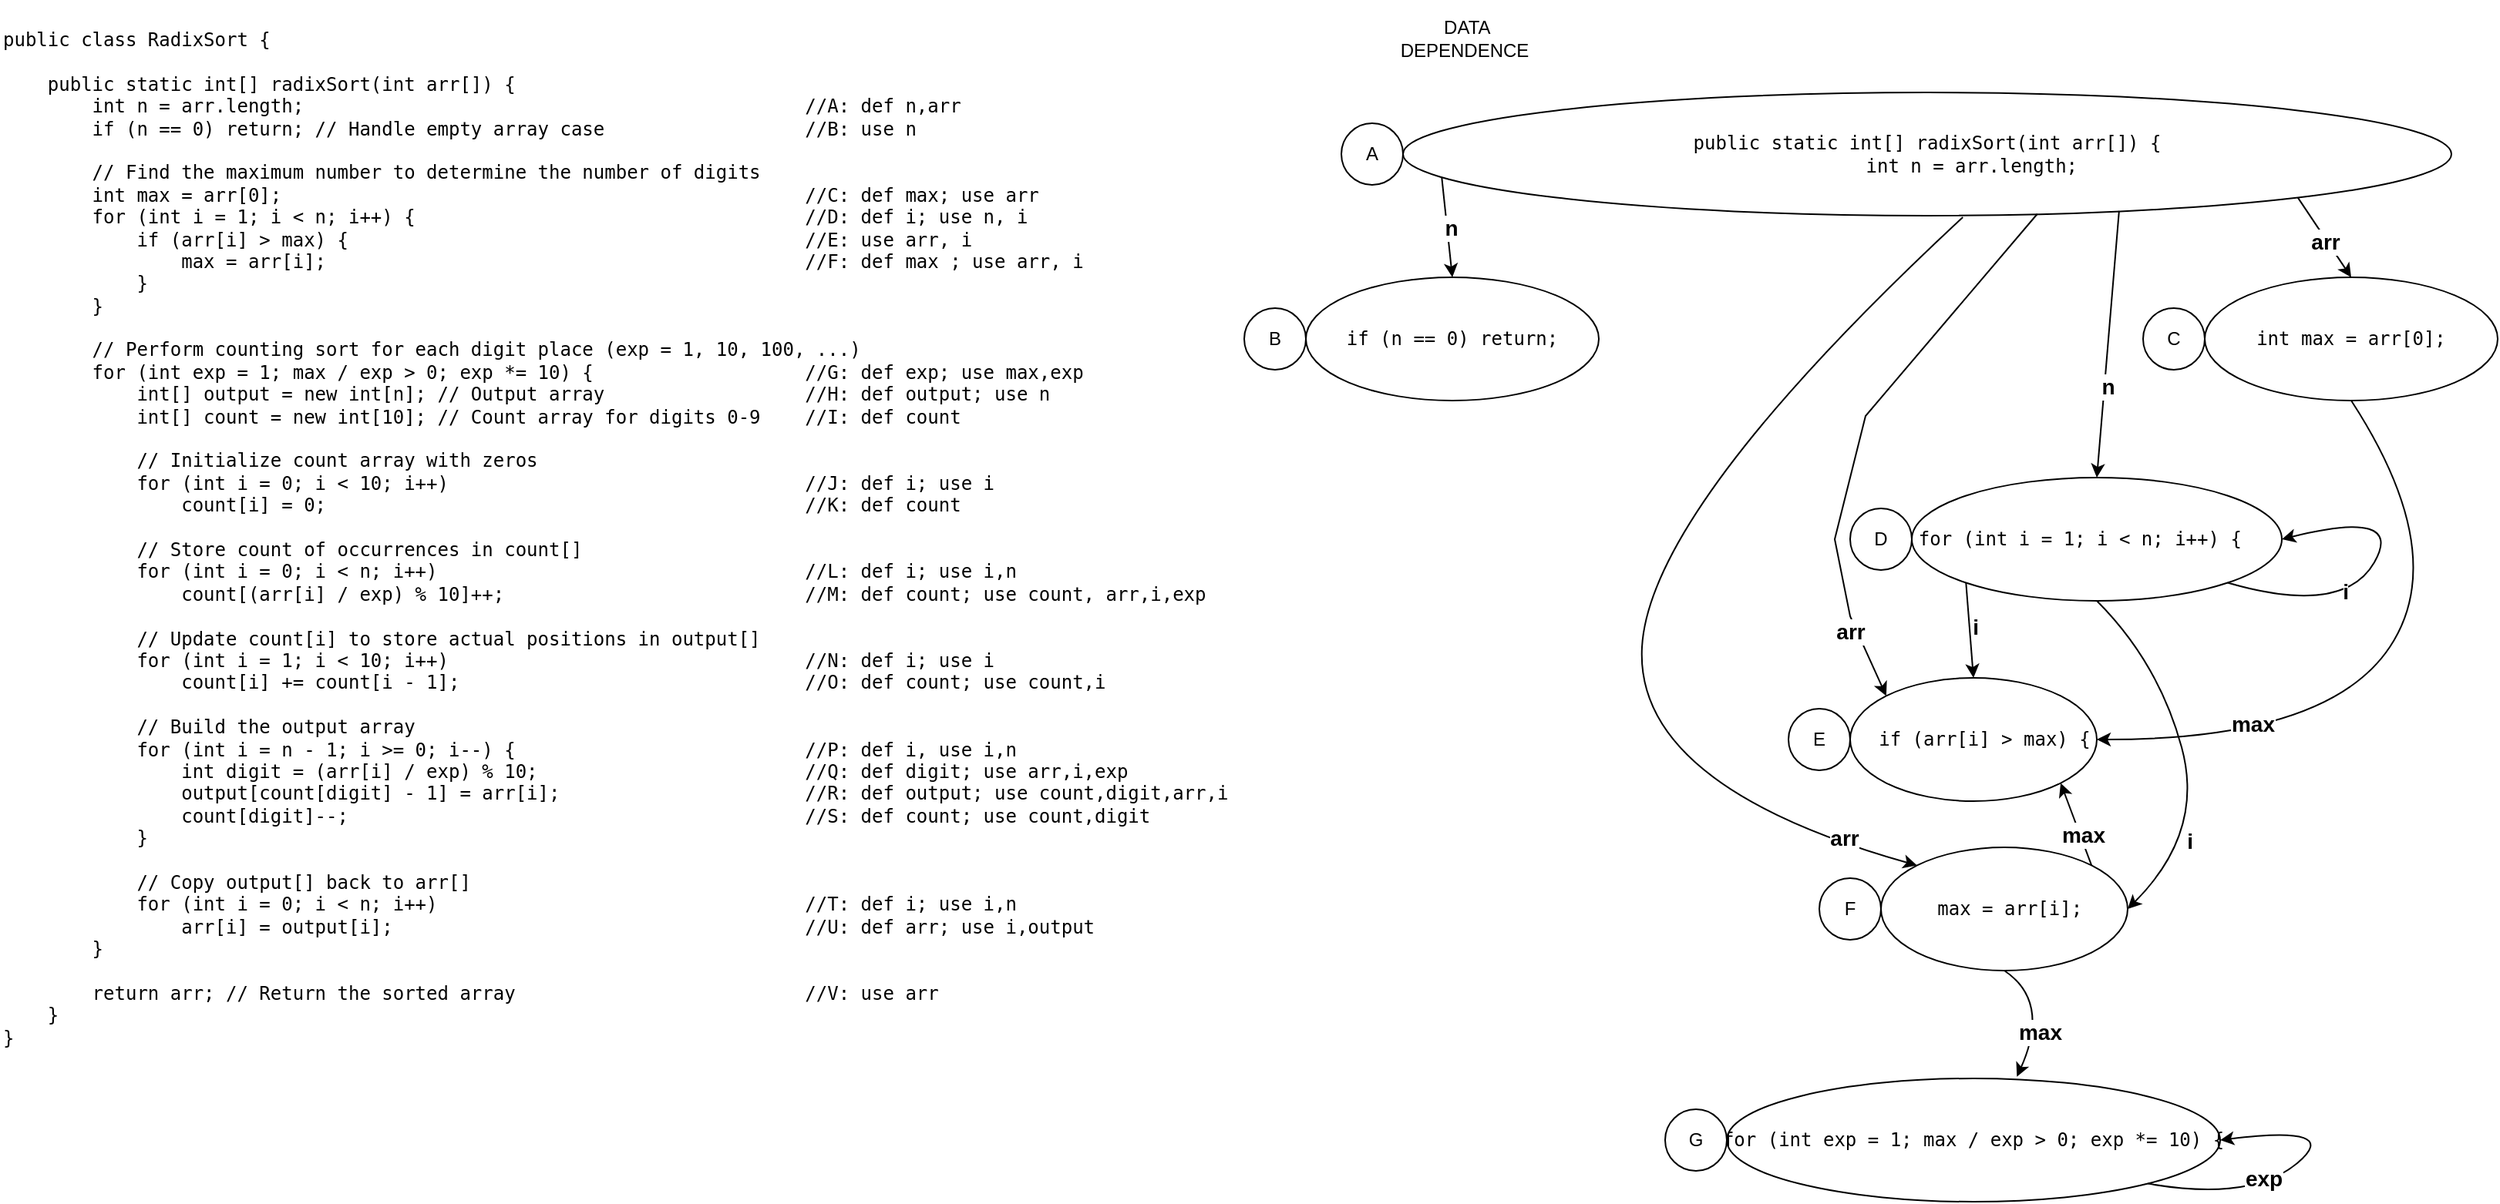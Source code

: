<mxfile version="26.2.3">
  <diagram name="Pagina-1" id="IpRWa3jcy0147Zh6d9rQ">
    <mxGraphModel dx="985" dy="537" grid="1" gridSize="10" guides="1" tooltips="1" connect="1" arrows="1" fold="1" page="1" pageScale="1" pageWidth="827" pageHeight="1169" math="0" shadow="0">
      <root>
        <mxCell id="0" />
        <mxCell id="1" parent="0" />
        <mxCell id="yl5XS7yj3IDsIzwmvnov-1" value="&lt;pre id=&quot;yui_3_18_1_1_1743842538325_100&quot;&gt;&lt;code class=&quot;language-java&quot;&gt;public class RadixSort {&lt;br&gt;&lt;br&gt;    public static int[] radixSort(int arr[]) {&lt;br&gt;        int n = arr.length;&lt;span style=&quot;white-space: pre;&quot;&gt;&#x9;&lt;/span&gt;&lt;span style=&quot;white-space: pre;&quot;&gt;&#x9;&lt;span style=&quot;white-space: pre;&quot;&gt;&#x9;&lt;/span&gt;&lt;/span&gt;&lt;span style=&quot;white-space: pre;&quot;&gt;&#x9;&lt;/span&gt;&lt;span style=&quot;white-space: pre;&quot;&gt;&#x9;&lt;/span&gt;&lt;span style=&quot;white-space: pre;&quot;&gt;&#x9;&lt;/span&gt;&lt;span style=&quot;white-space: pre;&quot;&gt;//A: def n,arr&lt;/span&gt;&lt;br&gt;        if (n == 0) return; // Handle empty array case&lt;span style=&quot;white-space: pre;&quot;&gt;&#x9;&lt;/span&gt;&lt;span style=&quot;white-space: pre;&quot;&gt;&#x9;&lt;/span&gt;&lt;span style=&quot;white-space: pre;&quot;&gt;&#x9;&lt;/span&gt;//B: use n&lt;br&gt;&lt;br&gt;        // Find the maximum number to determine the number of digits&lt;br&gt;        int max = arr[0];&lt;span style=&quot;white-space: pre;&quot;&gt;&#x9;&lt;/span&gt;&lt;span style=&quot;white-space: pre;&quot;&gt;&#x9;&lt;/span&gt;&lt;span style=&quot;white-space: pre;&quot;&gt;&#x9;&lt;/span&gt;&lt;span style=&quot;white-space: pre;&quot;&gt;&#x9;&lt;/span&gt;&lt;span style=&quot;white-space: pre;&quot;&gt;&#x9;&lt;/span&gt;&lt;span style=&quot;white-space: pre;&quot;&gt;&#x9;//&lt;/span&gt;C: def max; use arr&lt;br&gt;        for (int i = 1; i &amp;lt; n; i++) {&lt;span style=&quot;white-space: pre;&quot;&gt;&#x9;&lt;/span&gt;&lt;span style=&quot;white-space: pre;&quot;&gt;&#x9;&lt;/span&gt;&lt;span style=&quot;white-space: pre;&quot;&gt;&#x9;&lt;/span&gt;&lt;span style=&quot;white-space: pre;&quot;&gt;&#x9;&lt;/span&gt;&lt;span style=&quot;white-space: pre;&quot;&gt;&#x9;&lt;/span&gt;//D: def i; use n, i&lt;br&gt;            if (arr[i] &amp;gt; max) {&lt;span style=&quot;white-space: pre;&quot;&gt;&#x9;&lt;/span&gt;&lt;span style=&quot;white-space: pre;&quot;&gt;&#x9;&lt;/span&gt;&lt;span style=&quot;white-space: pre;&quot;&gt;&#x9;&lt;/span&gt;&lt;span style=&quot;white-space: pre;&quot;&gt;&#x9;&lt;/span&gt;&lt;span style=&quot;white-space: pre;&quot;&gt;&#x9;&lt;/span&gt;&lt;span style=&quot;white-space: pre;&quot;&gt;&#x9;&lt;/span&gt;//E: use arr, i&lt;br&gt;                max = arr[i];&lt;span style=&quot;white-space: pre;&quot;&gt;&#x9;&lt;/span&gt;&lt;span style=&quot;white-space: pre;&quot;&gt;&#x9;&lt;/span&gt;&lt;span style=&quot;white-space: pre;&quot;&gt;&#x9;&lt;/span&gt;&lt;span style=&quot;white-space: pre;&quot;&gt;&#x9;&lt;/span&gt;&lt;span style=&quot;white-space: pre;&quot;&gt;&#x9;&lt;/span&gt;&lt;span style=&quot;white-space: pre;&quot;&gt;&#x9;&lt;/span&gt;//F: def max ; use arr, i&lt;br&gt;            }&lt;br&gt;        }&lt;br&gt;&lt;br&gt;        // Perform counting sort for each digit place (exp = 1, 10, 100, ...)&lt;br&gt;        for (int exp = 1; max / exp &amp;gt; 0; exp *= 10) {&lt;span style=&quot;white-space: pre;&quot;&gt;&#x9;&lt;/span&gt;&lt;span style=&quot;white-space: pre;&quot;&gt;&#x9;&lt;/span&gt;&lt;span style=&quot;white-space: pre;&quot;&gt;&#x9;&lt;/span&gt;&lt;span style=&quot;white-space: pre;&quot;&gt;//&lt;/span&gt;G: def exp; use max,exp&lt;br&gt;            int[] output = new int[n]; // Output array&lt;span style=&quot;white-space: pre;&quot;&gt;&#x9;&lt;/span&gt;&lt;span style=&quot;white-space: pre;&quot;&gt;&#x9;&lt;/span&gt;&lt;span style=&quot;white-space: pre;&quot;&gt;&#x9;&lt;/span&gt;//H: def output; use n&lt;br&gt;            int[] count = new int[10]; // Count array for digits 0-9&lt;span style=&quot;white-space: pre;&quot;&gt;&#x9;&lt;/span&gt;//I: def count&lt;br&gt;&lt;br&gt;            // Initialize count array with zeros&lt;br&gt;            for (int i = 0; i &amp;lt; 10; i++)&lt;span style=&quot;white-space: pre;&quot;&gt;&#x9;&lt;/span&gt;&lt;span style=&quot;white-space: pre;&quot;&gt;&#x9;&lt;/span&gt;&lt;span style=&quot;white-space: pre;&quot;&gt;&#x9;&lt;/span&gt;&lt;span style=&quot;white-space: pre;&quot;&gt;&#x9;&lt;/span&gt;//J: def i; use i&lt;br&gt;                count[i] = 0;&lt;span style=&quot;white-space: pre;&quot;&gt;&#x9;&lt;/span&gt;&lt;span style=&quot;white-space: pre;&quot;&gt;&#x9;&lt;/span&gt;&lt;span style=&quot;white-space: pre;&quot;&gt;&#x9;&lt;/span&gt;&lt;span style=&quot;white-space: pre;&quot;&gt;&#x9;&lt;/span&gt;&lt;span style=&quot;white-space: pre;&quot;&gt;&#x9;&lt;/span&gt;&lt;span style=&quot;white-space: pre;&quot;&gt;&#x9;&lt;/span&gt;//K: def count&lt;br&gt;&lt;br&gt;            // Store count of occurrences in count[]&lt;br&gt;            for (int i = 0; i &amp;lt; n; i++)&lt;span style=&quot;white-space: pre;&quot;&gt;&#x9;&lt;/span&gt;&lt;span style=&quot;white-space: pre;&quot;&gt;&#x9;&lt;/span&gt;&lt;span style=&quot;white-space: pre;&quot;&gt;&#x9;&lt;/span&gt;&lt;span style=&quot;white-space: pre;&quot;&gt;&#x9;&lt;/span&gt;&lt;span style=&quot;white-space: pre;&quot;&gt;&#x9;&lt;/span&gt;//L: def i; use i,n&lt;br&gt;                count[(arr[i] / exp) % 10]++;&lt;span style=&quot;white-space: pre;&quot;&gt;&#x9;&lt;/span&gt;&lt;span style=&quot;white-space: pre;&quot;&gt;&#x9;&lt;/span&gt;&lt;span style=&quot;white-space: pre;&quot;&gt;&#x9;&lt;/span&gt;&lt;span style=&quot;white-space: pre;&quot;&gt;&#x9;&lt;/span&gt;//M: def count; use count, arr,i,exp&lt;br&gt;&lt;br&gt;            // Update count[i] to store actual positions in output[]&lt;br&gt;            for (int i = 1; i &amp;lt; 10; i++)&lt;span style=&quot;white-space: pre;&quot;&gt;&#x9;&lt;/span&gt;&lt;span style=&quot;white-space: pre;&quot;&gt;&#x9;&lt;/span&gt;&lt;span style=&quot;white-space: pre;&quot;&gt;&#x9;&lt;/span&gt;&lt;span style=&quot;white-space: pre;&quot;&gt;&#x9;&lt;/span&gt;//N: def i; use i&lt;br&gt;                count[i] += count[i - 1];&lt;span style=&quot;white-space: pre;&quot;&gt;&#x9;&lt;/span&gt;&lt;span style=&quot;white-space: pre;&quot;&gt;&#x9;&lt;/span&gt;&lt;span style=&quot;white-space: pre;&quot;&gt;&#x9;&lt;/span&gt;&lt;span style=&quot;white-space: pre;&quot;&gt;&#x9;&lt;/span&gt;//O: def count; use count,i&lt;br&gt;&lt;br&gt;            // Build the output array&lt;br&gt;            for (int i = n - 1; i &amp;gt;= 0; i--) {&lt;span style=&quot;white-space: pre;&quot;&gt;&#x9;&lt;/span&gt;&lt;span style=&quot;white-space: pre;&quot;&gt;&#x9;&lt;/span&gt;&lt;span style=&quot;white-space: pre;&quot;&gt;&#x9;&lt;/span&gt;&lt;span style=&quot;white-space: pre;&quot;&gt;&#x9;&lt;/span&gt;//P: def i, use i,n&lt;br&gt;                int digit = (arr[i] / exp) % 10;&lt;span style=&quot;white-space: pre;&quot;&gt;&#x9;&lt;/span&gt;&lt;span style=&quot;white-space: pre;&quot;&gt;&#x9;&lt;/span&gt;&lt;span style=&quot;white-space: pre;&quot;&gt;&#x9;&lt;/span&gt;//Q: def digit; use arr,i,exp&lt;br&gt;                output[count[digit] - 1] = arr[i];&lt;span style=&quot;white-space: pre;&quot;&gt;&#x9;&lt;/span&gt;&lt;span style=&quot;white-space: pre;&quot;&gt;&#x9;&lt;/span&gt;&lt;span style=&quot;white-space: pre;&quot;&gt;&#x9;&lt;/span&gt;//R: def output; use count,digit,arr,i&lt;br&gt;                count[digit]--;&lt;span style=&quot;white-space: pre;&quot;&gt;&#x9;&lt;/span&gt;&lt;span style=&quot;white-space: pre;&quot;&gt;&#x9;&lt;/span&gt;&lt;span style=&quot;white-space: pre;&quot;&gt;&#x9;&lt;/span&gt;&lt;span style=&quot;white-space: pre;&quot;&gt;&#x9;&lt;/span&gt;&lt;span style=&quot;white-space: pre;&quot;&gt;&#x9;&lt;/span&gt;&lt;span style=&quot;white-space: pre;&quot;&gt;&#x9;&lt;/span&gt;//S: def count; use count,digit&lt;br&gt;            }&lt;br&gt;&lt;br&gt;            // Copy output[] back to arr[]&lt;br&gt;            for (int i = 0; i &amp;lt; n; i++)&lt;span style=&quot;white-space: pre;&quot;&gt;&#x9;&lt;/span&gt;&lt;span style=&quot;white-space: pre;&quot;&gt;&#x9;&lt;/span&gt;&lt;span style=&quot;white-space: pre;&quot;&gt;&#x9;&lt;/span&gt;&lt;span style=&quot;white-space: pre;&quot;&gt;&#x9;&lt;/span&gt;&lt;span style=&quot;white-space: pre;&quot;&gt;&#x9;&lt;/span&gt;//T: def i; use i,n&lt;br&gt;                arr[i] = output[i];&lt;span style=&quot;white-space: pre;&quot;&gt;&#x9;&lt;/span&gt;&lt;span style=&quot;white-space: pre;&quot;&gt;&#x9;&lt;/span&gt;&lt;span style=&quot;white-space: pre;&quot;&gt;&#x9;&lt;/span&gt;&lt;span style=&quot;white-space: pre;&quot;&gt;&#x9;&lt;/span&gt;&lt;span style=&quot;white-space: pre;&quot;&gt;&#x9;&lt;/span&gt;//U: def arr; use i,output&lt;br&gt;        }&lt;br&gt;        &lt;br&gt;        return arr; // Return the sorted array&lt;span style=&quot;white-space: pre;&quot;&gt;&#x9;&lt;/span&gt;&lt;span style=&quot;white-space: pre;&quot;&gt;&#x9;&lt;/span&gt;&lt;span style=&quot;white-space: pre;&quot;&gt;&#x9;&lt;/span&gt;&lt;span style=&quot;white-space: pre;&quot;&gt;&#x9;&lt;/span&gt;//V: use arr&lt;br&gt;    }&lt;br&gt;}&lt;/code&gt;&lt;/pre&gt;" style="text;html=1;whiteSpace=wrap;overflow=hidden;rounded=0;" vertex="1" parent="1">
          <mxGeometry x="20" y="20" width="800" height="700" as="geometry" />
        </mxCell>
        <mxCell id="yl5XS7yj3IDsIzwmvnov-2" value="&lt;pre id=&quot;yui_3_18_1_1_1743842538325_100&quot;&gt;&lt;code class=&quot;language-java&quot;&gt;public static int[] radixSort(int arr[]) {&lt;br&gt;        int n = arr.length;&lt;/code&gt;&lt;/pre&gt;" style="ellipse;whiteSpace=wrap;html=1;" vertex="1" parent="1">
          <mxGeometry x="930" y="80" width="680" height="80" as="geometry" />
        </mxCell>
        <mxCell id="yl5XS7yj3IDsIzwmvnov-3" value="A" style="ellipse;whiteSpace=wrap;html=1;" vertex="1" parent="1">
          <mxGeometry x="890" y="100" width="40" height="40" as="geometry" />
        </mxCell>
        <mxCell id="yl5XS7yj3IDsIzwmvnov-4" value="&amp;nbsp;DATA DEPENDENCE" style="text;html=1;align=center;verticalAlign=middle;whiteSpace=wrap;rounded=0;" vertex="1" parent="1">
          <mxGeometry x="910" y="30" width="120" height="30" as="geometry" />
        </mxCell>
        <mxCell id="yl5XS7yj3IDsIzwmvnov-5" value="&lt;pre id=&quot;yui_3_18_1_1_1743842538325_100&quot;&gt;&lt;code class=&quot;language-java&quot;&gt;if (n == 0) return;&lt;/code&gt;&lt;/pre&gt;" style="ellipse;whiteSpace=wrap;html=1;" vertex="1" parent="1">
          <mxGeometry x="867" y="200" width="190" height="80" as="geometry" />
        </mxCell>
        <mxCell id="yl5XS7yj3IDsIzwmvnov-6" value="B" style="ellipse;whiteSpace=wrap;html=1;" vertex="1" parent="1">
          <mxGeometry x="827" y="220" width="40" height="40" as="geometry" />
        </mxCell>
        <mxCell id="yl5XS7yj3IDsIzwmvnov-7" value="" style="endArrow=classic;html=1;rounded=0;exitX=0.037;exitY=0.693;exitDx=0;exitDy=0;entryX=0.5;entryY=0;entryDx=0;entryDy=0;fontSize=14;exitPerimeter=0;" edge="1" parent="1" source="yl5XS7yj3IDsIzwmvnov-2" target="yl5XS7yj3IDsIzwmvnov-5">
          <mxGeometry width="50" height="50" relative="1" as="geometry">
            <mxPoint x="860" y="420" as="sourcePoint" />
            <mxPoint x="910" y="370" as="targetPoint" />
          </mxGeometry>
        </mxCell>
        <mxCell id="yl5XS7yj3IDsIzwmvnov-9" value="&lt;div&gt;&lt;b&gt;n&lt;/b&gt;&lt;/div&gt;" style="edgeLabel;html=1;align=center;verticalAlign=middle;resizable=0;points=[];fontSize=14;" vertex="1" connectable="0" parent="yl5XS7yj3IDsIzwmvnov-7">
          <mxGeometry x="-0.034" y="2" relative="1" as="geometry">
            <mxPoint y="1" as="offset" />
          </mxGeometry>
        </mxCell>
        <mxCell id="yl5XS7yj3IDsIzwmvnov-11" value="&lt;pre id=&quot;yui_3_18_1_1_1743842538325_100&quot;&gt;&lt;code class=&quot;language-java&quot;&gt;int max = arr[0];&lt;/code&gt;&lt;/pre&gt;" style="ellipse;whiteSpace=wrap;html=1;" vertex="1" parent="1">
          <mxGeometry x="1450" y="200" width="190" height="80" as="geometry" />
        </mxCell>
        <mxCell id="yl5XS7yj3IDsIzwmvnov-12" value="C" style="ellipse;whiteSpace=wrap;html=1;" vertex="1" parent="1">
          <mxGeometry x="1410" y="220" width="40" height="40" as="geometry" />
        </mxCell>
        <mxCell id="yl5XS7yj3IDsIzwmvnov-16" value="" style="endArrow=classic;html=1;rounded=0;exitX=1;exitY=1;exitDx=0;exitDy=0;entryX=0.5;entryY=0;entryDx=0;entryDy=0;" edge="1" parent="1" source="yl5XS7yj3IDsIzwmvnov-2" target="yl5XS7yj3IDsIzwmvnov-11">
          <mxGeometry width="50" height="50" relative="1" as="geometry">
            <mxPoint x="860" y="420" as="sourcePoint" />
            <mxPoint x="910" y="370" as="targetPoint" />
          </mxGeometry>
        </mxCell>
        <mxCell id="yl5XS7yj3IDsIzwmvnov-17" value="&lt;b&gt;arr&lt;/b&gt;" style="edgeLabel;html=1;align=center;verticalAlign=middle;resizable=0;points=[];fontSize=14;" vertex="1" connectable="0" parent="yl5XS7yj3IDsIzwmvnov-16">
          <mxGeometry x="0.032" y="-1" relative="1" as="geometry">
            <mxPoint y="1" as="offset" />
          </mxGeometry>
        </mxCell>
        <mxCell id="yl5XS7yj3IDsIzwmvnov-18" value="&lt;pre id=&quot;yui_3_18_1_1_1743842538325_100&quot;&gt;&lt;code class=&quot;language-java&quot;&gt;for (int i = 1; i &amp;lt; n; i++) {&lt;span style=&quot;white-space: pre;&quot;&gt;&#x9;&lt;/span&gt;&lt;/code&gt;&lt;/pre&gt;" style="ellipse;whiteSpace=wrap;html=1;" vertex="1" parent="1">
          <mxGeometry x="1260" y="330" width="240" height="80" as="geometry" />
        </mxCell>
        <mxCell id="yl5XS7yj3IDsIzwmvnov-19" value="D" style="ellipse;whiteSpace=wrap;html=1;" vertex="1" parent="1">
          <mxGeometry x="1220" y="350" width="40" height="40" as="geometry" />
        </mxCell>
        <mxCell id="yl5XS7yj3IDsIzwmvnov-20" value="" style="endArrow=classic;html=1;rounded=0;exitX=0.683;exitY=0.962;exitDx=0;exitDy=0;exitPerimeter=0;entryX=0.5;entryY=0;entryDx=0;entryDy=0;" edge="1" parent="1" source="yl5XS7yj3IDsIzwmvnov-2" target="yl5XS7yj3IDsIzwmvnov-18">
          <mxGeometry width="50" height="50" relative="1" as="geometry">
            <mxPoint x="860" y="420" as="sourcePoint" />
            <mxPoint x="910" y="370" as="targetPoint" />
          </mxGeometry>
        </mxCell>
        <mxCell id="yl5XS7yj3IDsIzwmvnov-21" value="n" style="edgeLabel;html=1;align=center;verticalAlign=middle;resizable=0;points=[];fontStyle=1;fontSize=14;" vertex="1" connectable="0" parent="yl5XS7yj3IDsIzwmvnov-20">
          <mxGeometry x="0.317" y="2" relative="1" as="geometry">
            <mxPoint as="offset" />
          </mxGeometry>
        </mxCell>
        <mxCell id="yl5XS7yj3IDsIzwmvnov-22" value="" style="curved=1;endArrow=classic;html=1;rounded=0;exitX=1;exitY=1;exitDx=0;exitDy=0;entryX=1;entryY=0.5;entryDx=0;entryDy=0;" edge="1" parent="1" source="yl5XS7yj3IDsIzwmvnov-18" target="yl5XS7yj3IDsIzwmvnov-18">
          <mxGeometry width="50" height="50" relative="1" as="geometry">
            <mxPoint x="860" y="420" as="sourcePoint" />
            <mxPoint x="910" y="370" as="targetPoint" />
            <Array as="points">
              <mxPoint x="1540" y="420" />
              <mxPoint x="1580" y="350" />
            </Array>
          </mxGeometry>
        </mxCell>
        <mxCell id="yl5XS7yj3IDsIzwmvnov-23" value="&lt;b&gt;i&lt;/b&gt;" style="edgeLabel;html=1;align=center;verticalAlign=middle;resizable=0;points=[];fontSize=14;" vertex="1" connectable="0" parent="yl5XS7yj3IDsIzwmvnov-22">
          <mxGeometry x="-0.223" y="8" relative="1" as="geometry">
            <mxPoint y="1" as="offset" />
          </mxGeometry>
        </mxCell>
        <mxCell id="yl5XS7yj3IDsIzwmvnov-24" value="&lt;pre id=&quot;yui_3_18_1_1_1743842538325_100&quot;&gt;&lt;code class=&quot;language-java&quot;&gt;  if (arr[i] &amp;gt; max) {&lt;/code&gt;&lt;/pre&gt;" style="ellipse;whiteSpace=wrap;html=1;" vertex="1" parent="1">
          <mxGeometry x="1220" y="460" width="160" height="80" as="geometry" />
        </mxCell>
        <mxCell id="yl5XS7yj3IDsIzwmvnov-25" value="E" style="ellipse;whiteSpace=wrap;html=1;" vertex="1" parent="1">
          <mxGeometry x="1180" y="480" width="40" height="40" as="geometry" />
        </mxCell>
        <mxCell id="yl5XS7yj3IDsIzwmvnov-26" value="" style="endArrow=classic;html=1;rounded=0;exitX=0;exitY=1;exitDx=0;exitDy=0;entryX=0.5;entryY=0;entryDx=0;entryDy=0;" edge="1" parent="1" source="yl5XS7yj3IDsIzwmvnov-18" target="yl5XS7yj3IDsIzwmvnov-24">
          <mxGeometry width="50" height="50" relative="1" as="geometry">
            <mxPoint x="1270" y="330" as="sourcePoint" />
            <mxPoint x="1320" y="280" as="targetPoint" />
          </mxGeometry>
        </mxCell>
        <mxCell id="yl5XS7yj3IDsIzwmvnov-27" value="&lt;font style=&quot;font-size: 14px;&quot;&gt;&lt;b&gt;i&lt;/b&gt;&lt;/font&gt;" style="edgeLabel;html=1;align=center;verticalAlign=middle;resizable=0;points=[];" vertex="1" connectable="0" parent="yl5XS7yj3IDsIzwmvnov-26">
          <mxGeometry x="-0.074" y="3" relative="1" as="geometry">
            <mxPoint as="offset" />
          </mxGeometry>
        </mxCell>
        <mxCell id="yl5XS7yj3IDsIzwmvnov-28" value="" style="endArrow=classic;html=1;rounded=0;exitX=0.605;exitY=0.986;exitDx=0;exitDy=0;exitPerimeter=0;entryX=0;entryY=0;entryDx=0;entryDy=0;" edge="1" parent="1" source="yl5XS7yj3IDsIzwmvnov-2" target="yl5XS7yj3IDsIzwmvnov-24">
          <mxGeometry width="50" height="50" relative="1" as="geometry">
            <mxPoint x="1270" y="330" as="sourcePoint" />
            <mxPoint x="1320" y="280" as="targetPoint" />
            <Array as="points">
              <mxPoint x="1230" y="290" />
              <mxPoint x="1210" y="370" />
              <mxPoint x="1220" y="420" />
            </Array>
          </mxGeometry>
        </mxCell>
        <mxCell id="yl5XS7yj3IDsIzwmvnov-30" value="&lt;b&gt;&lt;font style=&quot;font-size: 14px;&quot;&gt;arr&lt;/font&gt;&lt;/b&gt;" style="edgeLabel;html=1;align=center;verticalAlign=middle;resizable=0;points=[];" vertex="1" connectable="0" parent="yl5XS7yj3IDsIzwmvnov-28">
          <mxGeometry x="-0.115" y="1" relative="1" as="geometry">
            <mxPoint x="-18" y="148" as="offset" />
          </mxGeometry>
        </mxCell>
        <mxCell id="yl5XS7yj3IDsIzwmvnov-31" value="" style="curved=1;endArrow=classic;html=1;rounded=0;exitX=0.5;exitY=1;exitDx=0;exitDy=0;entryX=1;entryY=0.5;entryDx=0;entryDy=0;" edge="1" parent="1" source="yl5XS7yj3IDsIzwmvnov-11" target="yl5XS7yj3IDsIzwmvnov-24">
          <mxGeometry width="50" height="50" relative="1" as="geometry">
            <mxPoint x="1270" y="330" as="sourcePoint" />
            <mxPoint x="1320" y="280" as="targetPoint" />
            <Array as="points">
              <mxPoint x="1610" y="380" />
              <mxPoint x="1530" y="500" />
            </Array>
          </mxGeometry>
        </mxCell>
        <mxCell id="yl5XS7yj3IDsIzwmvnov-32" value="&lt;b&gt;&lt;font style=&quot;font-size: 14px;&quot;&gt;max&lt;/font&gt;&lt;/b&gt;" style="edgeLabel;html=1;align=center;verticalAlign=middle;resizable=0;points=[];" vertex="1" connectable="0" parent="yl5XS7yj3IDsIzwmvnov-31">
          <mxGeometry x="0.756" y="1" relative="1" as="geometry">
            <mxPoint x="50" y="-11" as="offset" />
          </mxGeometry>
        </mxCell>
        <mxCell id="yl5XS7yj3IDsIzwmvnov-33" value="&lt;pre id=&quot;yui_3_18_1_1_1743842538325_100&quot;&gt;&lt;code class=&quot;language-java&quot;&gt; max = arr[i];&lt;/code&gt;&lt;/pre&gt;" style="ellipse;whiteSpace=wrap;html=1;" vertex="1" parent="1">
          <mxGeometry x="1240" y="570" width="160" height="80" as="geometry" />
        </mxCell>
        <mxCell id="yl5XS7yj3IDsIzwmvnov-34" value="F" style="ellipse;whiteSpace=wrap;html=1;" vertex="1" parent="1">
          <mxGeometry x="1200" y="590" width="40" height="40" as="geometry" />
        </mxCell>
        <mxCell id="yl5XS7yj3IDsIzwmvnov-35" value="" style="endArrow=classic;html=1;rounded=0;exitX=1;exitY=0;exitDx=0;exitDy=0;entryX=1;entryY=1;entryDx=0;entryDy=0;" edge="1" parent="1" source="yl5XS7yj3IDsIzwmvnov-33" target="yl5XS7yj3IDsIzwmvnov-24">
          <mxGeometry width="50" height="50" relative="1" as="geometry">
            <mxPoint x="1250" y="410" as="sourcePoint" />
            <mxPoint x="1300" y="360" as="targetPoint" />
          </mxGeometry>
        </mxCell>
        <mxCell id="yl5XS7yj3IDsIzwmvnov-36" value="&lt;font style=&quot;font-size: 14px;&quot;&gt;&lt;b&gt;max&lt;/b&gt;&lt;/font&gt;" style="edgeLabel;html=1;align=center;verticalAlign=middle;resizable=0;points=[];" vertex="1" connectable="0" parent="yl5XS7yj3IDsIzwmvnov-35">
          <mxGeometry x="-0.258" y="-2" relative="1" as="geometry">
            <mxPoint as="offset" />
          </mxGeometry>
        </mxCell>
        <mxCell id="yl5XS7yj3IDsIzwmvnov-37" value="" style="curved=1;endArrow=classic;html=1;rounded=0;exitX=0.5;exitY=1;exitDx=0;exitDy=0;entryX=1;entryY=0.5;entryDx=0;entryDy=0;" edge="1" parent="1" source="yl5XS7yj3IDsIzwmvnov-18" target="yl5XS7yj3IDsIzwmvnov-33">
          <mxGeometry width="50" height="50" relative="1" as="geometry">
            <mxPoint x="1250" y="410" as="sourcePoint" />
            <mxPoint x="1300" y="360" as="targetPoint" />
            <Array as="points">
              <mxPoint x="1420" y="450" />
              <mxPoint x="1450" y="560" />
            </Array>
          </mxGeometry>
        </mxCell>
        <mxCell id="yl5XS7yj3IDsIzwmvnov-38" value="&lt;font style=&quot;font-size: 14px;&quot;&gt;&lt;b&gt;i&lt;/b&gt;&lt;/font&gt;" style="edgeLabel;html=1;align=center;verticalAlign=middle;resizable=0;points=[];" vertex="1" connectable="0" parent="yl5XS7yj3IDsIzwmvnov-37">
          <mxGeometry x="0.51" y="-3" relative="1" as="geometry">
            <mxPoint as="offset" />
          </mxGeometry>
        </mxCell>
        <mxCell id="yl5XS7yj3IDsIzwmvnov-39" value="" style="curved=1;endArrow=classic;html=1;rounded=0;exitX=0.534;exitY=1.012;exitDx=0;exitDy=0;exitPerimeter=0;entryX=0;entryY=0;entryDx=0;entryDy=0;" edge="1" parent="1" source="yl5XS7yj3IDsIzwmvnov-2" target="yl5XS7yj3IDsIzwmvnov-33">
          <mxGeometry width="50" height="50" relative="1" as="geometry">
            <mxPoint x="1250" y="450" as="sourcePoint" />
            <mxPoint x="1300" y="400" as="targetPoint" />
            <Array as="points">
              <mxPoint x="1090" y="350" />
              <mxPoint x="1080" y="530" />
            </Array>
          </mxGeometry>
        </mxCell>
        <mxCell id="yl5XS7yj3IDsIzwmvnov-40" value="&lt;b&gt;&lt;font style=&quot;font-size: 14px;&quot;&gt;arr&lt;/font&gt;&lt;/b&gt;" style="edgeLabel;html=1;align=center;verticalAlign=middle;resizable=0;points=[];" vertex="1" connectable="0" parent="yl5XS7yj3IDsIzwmvnov-39">
          <mxGeometry x="0.844" y="4" relative="1" as="geometry">
            <mxPoint as="offset" />
          </mxGeometry>
        </mxCell>
        <mxCell id="yl5XS7yj3IDsIzwmvnov-42" value="&lt;pre id=&quot;yui_3_18_1_1_1743842538325_100&quot;&gt;&lt;code class=&quot;language-java&quot;&gt;for (int exp = 1; max / exp &amp;gt; 0; exp *= 10) {&lt;/code&gt;&lt;/pre&gt;" style="ellipse;whiteSpace=wrap;html=1;" vertex="1" parent="1">
          <mxGeometry x="1140" y="720" width="320" height="80" as="geometry" />
        </mxCell>
        <mxCell id="yl5XS7yj3IDsIzwmvnov-43" value="G" style="ellipse;whiteSpace=wrap;html=1;" vertex="1" parent="1">
          <mxGeometry x="1100" y="740" width="40" height="40" as="geometry" />
        </mxCell>
        <mxCell id="yl5XS7yj3IDsIzwmvnov-45" value="" style="curved=1;endArrow=classic;html=1;rounded=0;exitX=1;exitY=1;exitDx=0;exitDy=0;entryX=1;entryY=0.5;entryDx=0;entryDy=0;" edge="1" parent="1" source="yl5XS7yj3IDsIzwmvnov-42" target="yl5XS7yj3IDsIzwmvnov-42">
          <mxGeometry width="50" height="50" relative="1" as="geometry">
            <mxPoint x="1310" y="660" as="sourcePoint" />
            <mxPoint x="1360" y="610" as="targetPoint" />
            <Array as="points">
              <mxPoint x="1480" y="800" />
              <mxPoint x="1540" y="750" />
            </Array>
          </mxGeometry>
        </mxCell>
        <mxCell id="yl5XS7yj3IDsIzwmvnov-47" value="&lt;font style=&quot;font-size: 14px;&quot;&gt;&lt;b&gt;exp&lt;/b&gt;&lt;/font&gt;" style="edgeLabel;html=1;align=center;verticalAlign=middle;resizable=0;points=[];" vertex="1" connectable="0" parent="yl5XS7yj3IDsIzwmvnov-45">
          <mxGeometry x="-0.26" y="8" relative="1" as="geometry">
            <mxPoint y="1" as="offset" />
          </mxGeometry>
        </mxCell>
        <mxCell id="yl5XS7yj3IDsIzwmvnov-48" value="" style="curved=1;endArrow=classic;html=1;rounded=0;exitX=0.5;exitY=1;exitDx=0;exitDy=0;entryX=0.588;entryY=-0.014;entryDx=0;entryDy=0;entryPerimeter=0;" edge="1" parent="1" source="yl5XS7yj3IDsIzwmvnov-33" target="yl5XS7yj3IDsIzwmvnov-42">
          <mxGeometry width="50" height="50" relative="1" as="geometry">
            <mxPoint x="1080" y="590" as="sourcePoint" />
            <mxPoint x="1130" y="540" as="targetPoint" />
            <Array as="points">
              <mxPoint x="1350" y="670" />
            </Array>
          </mxGeometry>
        </mxCell>
        <mxCell id="yl5XS7yj3IDsIzwmvnov-49" value="&lt;font style=&quot;font-size: 14px;&quot;&gt;&lt;b&gt;max&lt;/b&gt;&lt;/font&gt;" style="edgeLabel;html=1;align=center;verticalAlign=middle;resizable=0;points=[];" vertex="1" connectable="0" parent="yl5XS7yj3IDsIzwmvnov-48">
          <mxGeometry x="0.505" y="6" relative="1" as="geometry">
            <mxPoint y="-11" as="offset" />
          </mxGeometry>
        </mxCell>
      </root>
    </mxGraphModel>
  </diagram>
</mxfile>
